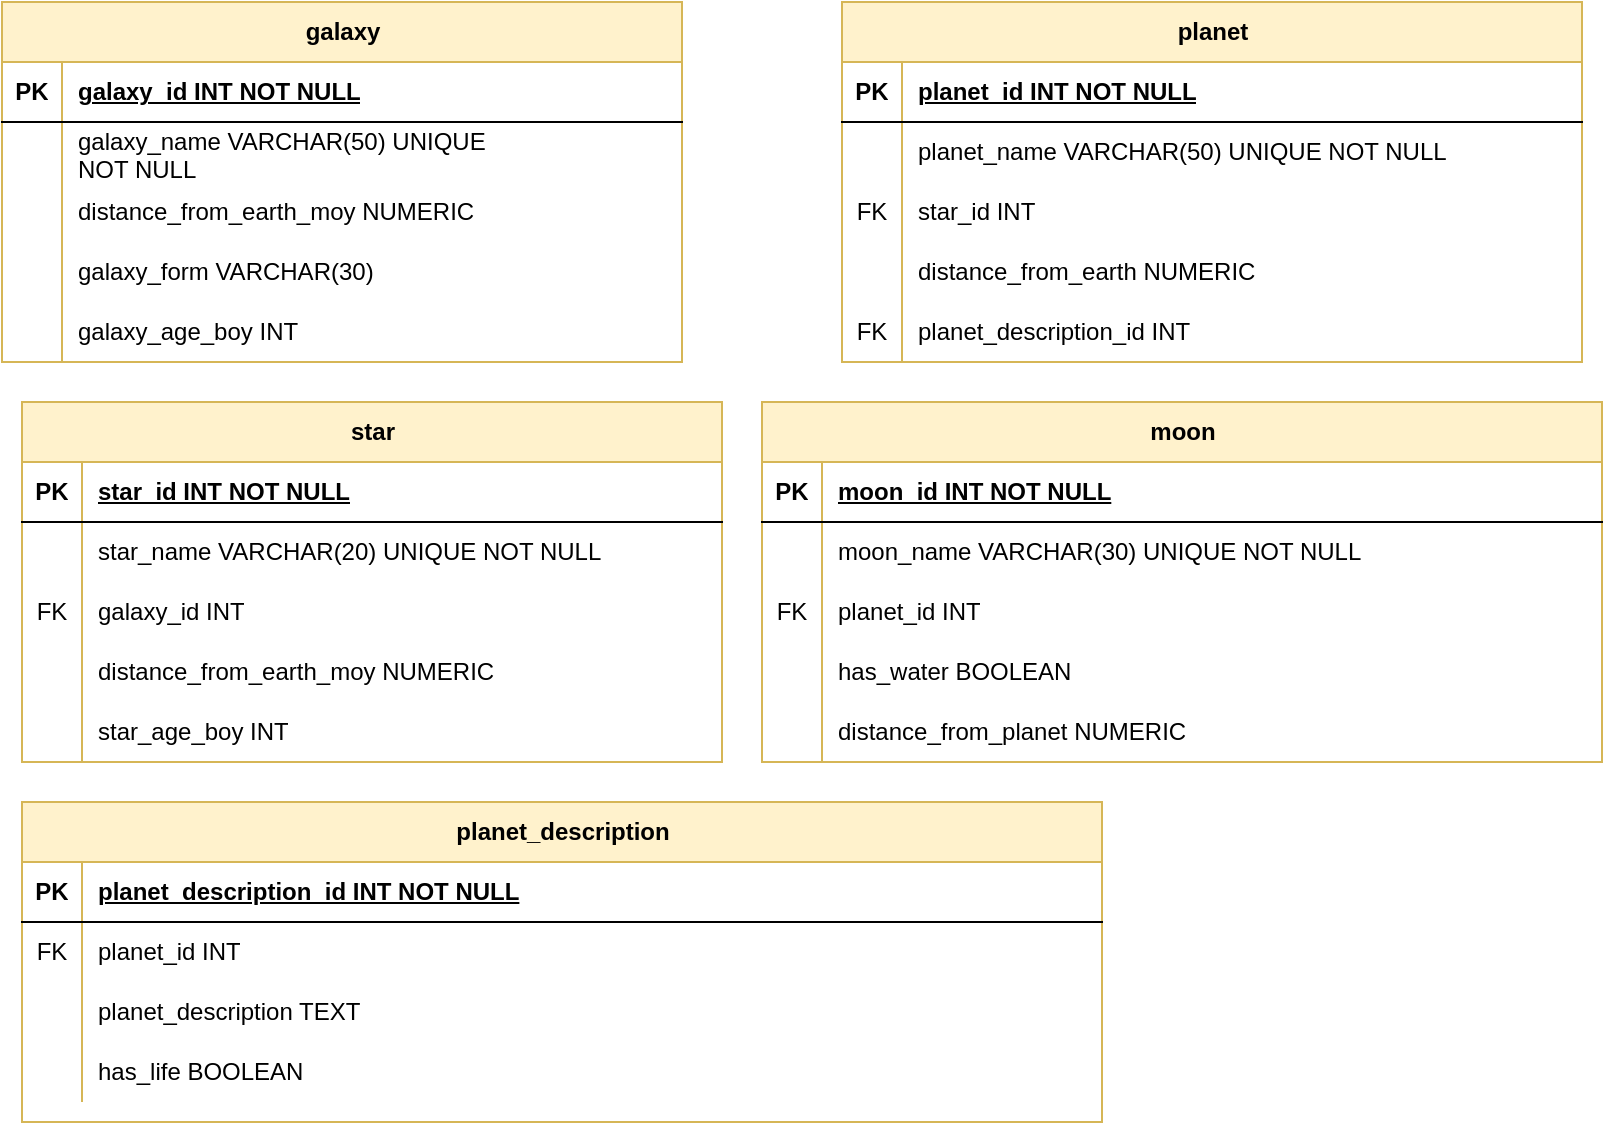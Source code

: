 <mxfile version="21.3.2" type="device">
  <diagram name="celestial-database" id="9f46799a-70d6-7492-0946-bef42562c5a5">
    <mxGraphModel dx="880" dy="1334" grid="1" gridSize="10" guides="1" tooltips="1" connect="1" arrows="1" fold="1" page="1" pageScale="1" pageWidth="1100" pageHeight="850" background="none" math="0" shadow="0">
      <root>
        <mxCell id="0" />
        <mxCell id="1" parent="0" />
        <mxCell id="s3gRFfGM5ZPZPgTHSBtm-1" value="galaxy" style="shape=table;startSize=30;container=1;collapsible=1;childLayout=tableLayout;fixedRows=1;rowLines=0;fontStyle=1;align=center;resizeLast=1;html=1;fillColor=#fff2cc;strokeColor=#d6b656;" parent="1" vertex="1">
          <mxGeometry x="80" y="-400" width="340" height="180" as="geometry" />
        </mxCell>
        <mxCell id="s3gRFfGM5ZPZPgTHSBtm-2" value="" style="shape=tableRow;horizontal=0;startSize=0;swimlaneHead=0;swimlaneBody=0;fillColor=none;collapsible=0;dropTarget=0;points=[[0,0.5],[1,0.5]];portConstraint=eastwest;top=0;left=0;right=0;bottom=1;" parent="s3gRFfGM5ZPZPgTHSBtm-1" vertex="1">
          <mxGeometry y="30" width="340" height="30" as="geometry" />
        </mxCell>
        <mxCell id="s3gRFfGM5ZPZPgTHSBtm-3" value="PK" style="shape=partialRectangle;connectable=0;fillColor=none;top=0;left=0;bottom=0;right=0;fontStyle=1;overflow=hidden;whiteSpace=wrap;html=1;" parent="s3gRFfGM5ZPZPgTHSBtm-2" vertex="1">
          <mxGeometry width="30" height="30" as="geometry">
            <mxRectangle width="30" height="30" as="alternateBounds" />
          </mxGeometry>
        </mxCell>
        <mxCell id="s3gRFfGM5ZPZPgTHSBtm-4" value="galaxy_id INT NOT NULL" style="shape=partialRectangle;connectable=0;fillColor=none;top=0;left=0;bottom=0;right=0;align=left;spacingLeft=6;fontStyle=5;overflow=hidden;whiteSpace=wrap;html=1;" parent="s3gRFfGM5ZPZPgTHSBtm-2" vertex="1">
          <mxGeometry x="30" width="310" height="30" as="geometry">
            <mxRectangle width="310" height="30" as="alternateBounds" />
          </mxGeometry>
        </mxCell>
        <mxCell id="s3gRFfGM5ZPZPgTHSBtm-5" value="" style="shape=tableRow;horizontal=0;startSize=0;swimlaneHead=0;swimlaneBody=0;fillColor=none;collapsible=0;dropTarget=0;points=[[0,0.5],[1,0.5]];portConstraint=eastwest;top=0;left=0;right=0;bottom=0;" parent="s3gRFfGM5ZPZPgTHSBtm-1" vertex="1">
          <mxGeometry y="60" width="340" height="30" as="geometry" />
        </mxCell>
        <mxCell id="s3gRFfGM5ZPZPgTHSBtm-6" value="" style="shape=partialRectangle;connectable=0;fillColor=none;top=0;left=0;bottom=0;right=0;editable=1;overflow=hidden;whiteSpace=wrap;html=1;" parent="s3gRFfGM5ZPZPgTHSBtm-5" vertex="1">
          <mxGeometry width="30" height="30" as="geometry">
            <mxRectangle width="30" height="30" as="alternateBounds" />
          </mxGeometry>
        </mxCell>
        <mxCell id="s3gRFfGM5ZPZPgTHSBtm-7" value="galaxy_name VARCHAR(50) UNIQUE &lt;br&gt;NOT NULL" style="shape=partialRectangle;connectable=0;fillColor=none;top=0;left=0;bottom=0;right=0;align=left;spacingLeft=6;overflow=hidden;whiteSpace=wrap;html=1;" parent="s3gRFfGM5ZPZPgTHSBtm-5" vertex="1">
          <mxGeometry x="30" width="310" height="30" as="geometry">
            <mxRectangle width="310" height="30" as="alternateBounds" />
          </mxGeometry>
        </mxCell>
        <mxCell id="s3gRFfGM5ZPZPgTHSBtm-8" value="" style="shape=tableRow;horizontal=0;startSize=0;swimlaneHead=0;swimlaneBody=0;fillColor=none;collapsible=0;dropTarget=0;points=[[0,0.5],[1,0.5]];portConstraint=eastwest;top=0;left=0;right=0;bottom=0;" parent="s3gRFfGM5ZPZPgTHSBtm-1" vertex="1">
          <mxGeometry y="90" width="340" height="30" as="geometry" />
        </mxCell>
        <mxCell id="s3gRFfGM5ZPZPgTHSBtm-9" value="" style="shape=partialRectangle;connectable=0;fillColor=none;top=0;left=0;bottom=0;right=0;editable=1;overflow=hidden;whiteSpace=wrap;html=1;" parent="s3gRFfGM5ZPZPgTHSBtm-8" vertex="1">
          <mxGeometry width="30" height="30" as="geometry">
            <mxRectangle width="30" height="30" as="alternateBounds" />
          </mxGeometry>
        </mxCell>
        <mxCell id="s3gRFfGM5ZPZPgTHSBtm-10" value="distance_from_earth_moy NUMERIC" style="shape=partialRectangle;connectable=0;fillColor=none;top=0;left=0;bottom=0;right=0;align=left;spacingLeft=6;overflow=hidden;whiteSpace=wrap;html=1;" parent="s3gRFfGM5ZPZPgTHSBtm-8" vertex="1">
          <mxGeometry x="30" width="310" height="30" as="geometry">
            <mxRectangle width="310" height="30" as="alternateBounds" />
          </mxGeometry>
        </mxCell>
        <mxCell id="s3gRFfGM5ZPZPgTHSBtm-11" value="" style="shape=tableRow;horizontal=0;startSize=0;swimlaneHead=0;swimlaneBody=0;fillColor=none;collapsible=0;dropTarget=0;points=[[0,0.5],[1,0.5]];portConstraint=eastwest;top=0;left=0;right=0;bottom=0;" parent="s3gRFfGM5ZPZPgTHSBtm-1" vertex="1">
          <mxGeometry y="120" width="340" height="30" as="geometry" />
        </mxCell>
        <mxCell id="s3gRFfGM5ZPZPgTHSBtm-12" value="" style="shape=partialRectangle;connectable=0;fillColor=none;top=0;left=0;bottom=0;right=0;editable=1;overflow=hidden;whiteSpace=wrap;html=1;" parent="s3gRFfGM5ZPZPgTHSBtm-11" vertex="1">
          <mxGeometry width="30" height="30" as="geometry">
            <mxRectangle width="30" height="30" as="alternateBounds" />
          </mxGeometry>
        </mxCell>
        <mxCell id="s3gRFfGM5ZPZPgTHSBtm-13" value="galaxy_form VARCHAR(30)" style="shape=partialRectangle;connectable=0;fillColor=none;top=0;left=0;bottom=0;right=0;align=left;spacingLeft=6;overflow=hidden;whiteSpace=wrap;html=1;" parent="s3gRFfGM5ZPZPgTHSBtm-11" vertex="1">
          <mxGeometry x="30" width="310" height="30" as="geometry">
            <mxRectangle width="310" height="30" as="alternateBounds" />
          </mxGeometry>
        </mxCell>
        <mxCell id="s3gRFfGM5ZPZPgTHSBtm-163" style="shape=tableRow;horizontal=0;startSize=0;swimlaneHead=0;swimlaneBody=0;fillColor=none;collapsible=0;dropTarget=0;points=[[0,0.5],[1,0.5]];portConstraint=eastwest;top=0;left=0;right=0;bottom=0;" parent="s3gRFfGM5ZPZPgTHSBtm-1" vertex="1">
          <mxGeometry y="150" width="340" height="30" as="geometry" />
        </mxCell>
        <mxCell id="s3gRFfGM5ZPZPgTHSBtm-164" style="shape=partialRectangle;connectable=0;fillColor=none;top=0;left=0;bottom=0;right=0;editable=1;overflow=hidden;whiteSpace=wrap;html=1;" parent="s3gRFfGM5ZPZPgTHSBtm-163" vertex="1">
          <mxGeometry width="30" height="30" as="geometry">
            <mxRectangle width="30" height="30" as="alternateBounds" />
          </mxGeometry>
        </mxCell>
        <mxCell id="s3gRFfGM5ZPZPgTHSBtm-165" value="galaxy_age_boy INT" style="shape=partialRectangle;connectable=0;fillColor=none;top=0;left=0;bottom=0;right=0;align=left;spacingLeft=6;overflow=hidden;whiteSpace=wrap;html=1;" parent="s3gRFfGM5ZPZPgTHSBtm-163" vertex="1">
          <mxGeometry x="30" width="310" height="30" as="geometry">
            <mxRectangle width="310" height="30" as="alternateBounds" />
          </mxGeometry>
        </mxCell>
        <mxCell id="s3gRFfGM5ZPZPgTHSBtm-27" value="star" style="shape=table;startSize=30;container=1;collapsible=1;childLayout=tableLayout;fixedRows=1;rowLines=0;fontStyle=1;align=center;resizeLast=1;html=1;fillColor=#fff2cc;strokeColor=#d6b656;" parent="1" vertex="1">
          <mxGeometry x="90" y="-200" width="350" height="180" as="geometry" />
        </mxCell>
        <mxCell id="s3gRFfGM5ZPZPgTHSBtm-28" value="" style="shape=tableRow;horizontal=0;startSize=0;swimlaneHead=0;swimlaneBody=0;fillColor=none;collapsible=0;dropTarget=0;points=[[0,0.5],[1,0.5]];portConstraint=eastwest;top=0;left=0;right=0;bottom=1;" parent="s3gRFfGM5ZPZPgTHSBtm-27" vertex="1">
          <mxGeometry y="30" width="350" height="30" as="geometry" />
        </mxCell>
        <mxCell id="s3gRFfGM5ZPZPgTHSBtm-29" value="PK" style="shape=partialRectangle;connectable=0;fillColor=none;top=0;left=0;bottom=0;right=0;fontStyle=1;overflow=hidden;whiteSpace=wrap;html=1;" parent="s3gRFfGM5ZPZPgTHSBtm-28" vertex="1">
          <mxGeometry width="30" height="30" as="geometry">
            <mxRectangle width="30" height="30" as="alternateBounds" />
          </mxGeometry>
        </mxCell>
        <mxCell id="s3gRFfGM5ZPZPgTHSBtm-30" value="star_id INT NOT NULL" style="shape=partialRectangle;connectable=0;fillColor=none;top=0;left=0;bottom=0;right=0;align=left;spacingLeft=6;fontStyle=5;overflow=hidden;whiteSpace=wrap;html=1;" parent="s3gRFfGM5ZPZPgTHSBtm-28" vertex="1">
          <mxGeometry x="30" width="320" height="30" as="geometry">
            <mxRectangle width="320" height="30" as="alternateBounds" />
          </mxGeometry>
        </mxCell>
        <mxCell id="s3gRFfGM5ZPZPgTHSBtm-31" value="" style="shape=tableRow;horizontal=0;startSize=0;swimlaneHead=0;swimlaneBody=0;fillColor=none;collapsible=0;dropTarget=0;points=[[0,0.5],[1,0.5]];portConstraint=eastwest;top=0;left=0;right=0;bottom=0;" parent="s3gRFfGM5ZPZPgTHSBtm-27" vertex="1">
          <mxGeometry y="60" width="350" height="30" as="geometry" />
        </mxCell>
        <mxCell id="s3gRFfGM5ZPZPgTHSBtm-32" value="" style="shape=partialRectangle;connectable=0;fillColor=none;top=0;left=0;bottom=0;right=0;editable=1;overflow=hidden;whiteSpace=wrap;html=1;" parent="s3gRFfGM5ZPZPgTHSBtm-31" vertex="1">
          <mxGeometry width="30" height="30" as="geometry">
            <mxRectangle width="30" height="30" as="alternateBounds" />
          </mxGeometry>
        </mxCell>
        <mxCell id="s3gRFfGM5ZPZPgTHSBtm-33" value="star_name VARCHAR(20) UNIQUE NOT NULL" style="shape=partialRectangle;connectable=0;fillColor=none;top=0;left=0;bottom=0;right=0;align=left;spacingLeft=6;overflow=hidden;whiteSpace=wrap;html=1;" parent="s3gRFfGM5ZPZPgTHSBtm-31" vertex="1">
          <mxGeometry x="30" width="320" height="30" as="geometry">
            <mxRectangle width="320" height="30" as="alternateBounds" />
          </mxGeometry>
        </mxCell>
        <mxCell id="s3gRFfGM5ZPZPgTHSBtm-34" value="" style="shape=tableRow;horizontal=0;startSize=0;swimlaneHead=0;swimlaneBody=0;fillColor=none;collapsible=0;dropTarget=0;points=[[0,0.5],[1,0.5]];portConstraint=eastwest;top=0;left=0;right=0;bottom=0;" parent="s3gRFfGM5ZPZPgTHSBtm-27" vertex="1">
          <mxGeometry y="90" width="350" height="30" as="geometry" />
        </mxCell>
        <mxCell id="s3gRFfGM5ZPZPgTHSBtm-35" value="FK" style="shape=partialRectangle;connectable=0;fillColor=none;top=0;left=0;bottom=0;right=0;editable=1;overflow=hidden;whiteSpace=wrap;html=1;" parent="s3gRFfGM5ZPZPgTHSBtm-34" vertex="1">
          <mxGeometry width="30" height="30" as="geometry">
            <mxRectangle width="30" height="30" as="alternateBounds" />
          </mxGeometry>
        </mxCell>
        <mxCell id="s3gRFfGM5ZPZPgTHSBtm-36" value="galaxy_id INT" style="shape=partialRectangle;connectable=0;fillColor=none;top=0;left=0;bottom=0;right=0;align=left;spacingLeft=6;overflow=hidden;whiteSpace=wrap;html=1;" parent="s3gRFfGM5ZPZPgTHSBtm-34" vertex="1">
          <mxGeometry x="30" width="320" height="30" as="geometry">
            <mxRectangle width="320" height="30" as="alternateBounds" />
          </mxGeometry>
        </mxCell>
        <mxCell id="HtaZZU52XqM1mdTIKCis-1" style="shape=tableRow;horizontal=0;startSize=0;swimlaneHead=0;swimlaneBody=0;fillColor=none;collapsible=0;dropTarget=0;points=[[0,0.5],[1,0.5]];portConstraint=eastwest;top=0;left=0;right=0;bottom=0;" parent="s3gRFfGM5ZPZPgTHSBtm-27" vertex="1">
          <mxGeometry y="120" width="350" height="30" as="geometry" />
        </mxCell>
        <mxCell id="HtaZZU52XqM1mdTIKCis-2" style="shape=partialRectangle;connectable=0;fillColor=none;top=0;left=0;bottom=0;right=0;editable=1;overflow=hidden;whiteSpace=wrap;html=1;" parent="HtaZZU52XqM1mdTIKCis-1" vertex="1">
          <mxGeometry width="30" height="30" as="geometry">
            <mxRectangle width="30" height="30" as="alternateBounds" />
          </mxGeometry>
        </mxCell>
        <mxCell id="HtaZZU52XqM1mdTIKCis-3" value="distance_from_earth_moy NUMERIC" style="shape=partialRectangle;connectable=0;fillColor=none;top=0;left=0;bottom=0;right=0;align=left;spacingLeft=6;overflow=hidden;whiteSpace=wrap;html=1;" parent="HtaZZU52XqM1mdTIKCis-1" vertex="1">
          <mxGeometry x="30" width="320" height="30" as="geometry">
            <mxRectangle width="320" height="30" as="alternateBounds" />
          </mxGeometry>
        </mxCell>
        <mxCell id="s3gRFfGM5ZPZPgTHSBtm-37" value="" style="shape=tableRow;horizontal=0;startSize=0;swimlaneHead=0;swimlaneBody=0;fillColor=none;collapsible=0;dropTarget=0;points=[[0,0.5],[1,0.5]];portConstraint=eastwest;top=0;left=0;right=0;bottom=0;" parent="s3gRFfGM5ZPZPgTHSBtm-27" vertex="1">
          <mxGeometry y="150" width="350" height="30" as="geometry" />
        </mxCell>
        <mxCell id="s3gRFfGM5ZPZPgTHSBtm-38" value="" style="shape=partialRectangle;connectable=0;fillColor=none;top=0;left=0;bottom=0;right=0;editable=1;overflow=hidden;whiteSpace=wrap;html=1;" parent="s3gRFfGM5ZPZPgTHSBtm-37" vertex="1">
          <mxGeometry width="30" height="30" as="geometry">
            <mxRectangle width="30" height="30" as="alternateBounds" />
          </mxGeometry>
        </mxCell>
        <mxCell id="s3gRFfGM5ZPZPgTHSBtm-39" value="star_age_boy INT" style="shape=partialRectangle;connectable=0;fillColor=none;top=0;left=0;bottom=0;right=0;align=left;spacingLeft=6;overflow=hidden;whiteSpace=wrap;html=1;" parent="s3gRFfGM5ZPZPgTHSBtm-37" vertex="1">
          <mxGeometry x="30" width="320" height="30" as="geometry">
            <mxRectangle width="320" height="30" as="alternateBounds" />
          </mxGeometry>
        </mxCell>
        <mxCell id="s3gRFfGM5ZPZPgTHSBtm-40" value="planet" style="shape=table;startSize=30;container=1;collapsible=1;childLayout=tableLayout;fixedRows=1;rowLines=0;fontStyle=1;align=center;resizeLast=1;html=1;fillColor=#fff2cc;strokeColor=#d6b656;" parent="1" vertex="1">
          <mxGeometry x="500" y="-400" width="370" height="180" as="geometry" />
        </mxCell>
        <mxCell id="s3gRFfGM5ZPZPgTHSBtm-41" value="" style="shape=tableRow;horizontal=0;startSize=0;swimlaneHead=0;swimlaneBody=0;fillColor=none;collapsible=0;dropTarget=0;points=[[0,0.5],[1,0.5]];portConstraint=eastwest;top=0;left=0;right=0;bottom=1;" parent="s3gRFfGM5ZPZPgTHSBtm-40" vertex="1">
          <mxGeometry y="30" width="370" height="30" as="geometry" />
        </mxCell>
        <mxCell id="s3gRFfGM5ZPZPgTHSBtm-42" value="PK" style="shape=partialRectangle;connectable=0;fillColor=none;top=0;left=0;bottom=0;right=0;fontStyle=1;overflow=hidden;whiteSpace=wrap;html=1;" parent="s3gRFfGM5ZPZPgTHSBtm-41" vertex="1">
          <mxGeometry width="30" height="30" as="geometry">
            <mxRectangle width="30" height="30" as="alternateBounds" />
          </mxGeometry>
        </mxCell>
        <mxCell id="s3gRFfGM5ZPZPgTHSBtm-43" value="planet_id INT NOT NULL" style="shape=partialRectangle;connectable=0;fillColor=none;top=0;left=0;bottom=0;right=0;align=left;spacingLeft=6;fontStyle=5;overflow=hidden;whiteSpace=wrap;html=1;" parent="s3gRFfGM5ZPZPgTHSBtm-41" vertex="1">
          <mxGeometry x="30" width="340" height="30" as="geometry">
            <mxRectangle width="340" height="30" as="alternateBounds" />
          </mxGeometry>
        </mxCell>
        <mxCell id="s3gRFfGM5ZPZPgTHSBtm-44" value="" style="shape=tableRow;horizontal=0;startSize=0;swimlaneHead=0;swimlaneBody=0;fillColor=none;collapsible=0;dropTarget=0;points=[[0,0.5],[1,0.5]];portConstraint=eastwest;top=0;left=0;right=0;bottom=0;" parent="s3gRFfGM5ZPZPgTHSBtm-40" vertex="1">
          <mxGeometry y="60" width="370" height="30" as="geometry" />
        </mxCell>
        <mxCell id="s3gRFfGM5ZPZPgTHSBtm-45" value="" style="shape=partialRectangle;connectable=0;fillColor=none;top=0;left=0;bottom=0;right=0;editable=1;overflow=hidden;whiteSpace=wrap;html=1;" parent="s3gRFfGM5ZPZPgTHSBtm-44" vertex="1">
          <mxGeometry width="30" height="30" as="geometry">
            <mxRectangle width="30" height="30" as="alternateBounds" />
          </mxGeometry>
        </mxCell>
        <mxCell id="s3gRFfGM5ZPZPgTHSBtm-46" value="planet_name VARCHAR(50) UNIQUE NOT NULL" style="shape=partialRectangle;connectable=0;fillColor=none;top=0;left=0;bottom=0;right=0;align=left;spacingLeft=6;overflow=hidden;whiteSpace=wrap;html=1;" parent="s3gRFfGM5ZPZPgTHSBtm-44" vertex="1">
          <mxGeometry x="30" width="340" height="30" as="geometry">
            <mxRectangle width="340" height="30" as="alternateBounds" />
          </mxGeometry>
        </mxCell>
        <mxCell id="s3gRFfGM5ZPZPgTHSBtm-47" value="" style="shape=tableRow;horizontal=0;startSize=0;swimlaneHead=0;swimlaneBody=0;fillColor=none;collapsible=0;dropTarget=0;points=[[0,0.5],[1,0.5]];portConstraint=eastwest;top=0;left=0;right=0;bottom=0;" parent="s3gRFfGM5ZPZPgTHSBtm-40" vertex="1">
          <mxGeometry y="90" width="370" height="30" as="geometry" />
        </mxCell>
        <mxCell id="s3gRFfGM5ZPZPgTHSBtm-48" value="FK" style="shape=partialRectangle;connectable=0;fillColor=none;top=0;left=0;bottom=0;right=0;editable=1;overflow=hidden;whiteSpace=wrap;html=1;" parent="s3gRFfGM5ZPZPgTHSBtm-47" vertex="1">
          <mxGeometry width="30" height="30" as="geometry">
            <mxRectangle width="30" height="30" as="alternateBounds" />
          </mxGeometry>
        </mxCell>
        <mxCell id="s3gRFfGM5ZPZPgTHSBtm-49" value="star_id INT" style="shape=partialRectangle;connectable=0;fillColor=none;top=0;left=0;bottom=0;right=0;align=left;spacingLeft=6;overflow=hidden;whiteSpace=wrap;html=1;" parent="s3gRFfGM5ZPZPgTHSBtm-47" vertex="1">
          <mxGeometry x="30" width="340" height="30" as="geometry">
            <mxRectangle width="340" height="30" as="alternateBounds" />
          </mxGeometry>
        </mxCell>
        <mxCell id="HtaZZU52XqM1mdTIKCis-4" style="shape=tableRow;horizontal=0;startSize=0;swimlaneHead=0;swimlaneBody=0;fillColor=none;collapsible=0;dropTarget=0;points=[[0,0.5],[1,0.5]];portConstraint=eastwest;top=0;left=0;right=0;bottom=0;" parent="s3gRFfGM5ZPZPgTHSBtm-40" vertex="1">
          <mxGeometry y="120" width="370" height="30" as="geometry" />
        </mxCell>
        <mxCell id="HtaZZU52XqM1mdTIKCis-5" style="shape=partialRectangle;connectable=0;fillColor=none;top=0;left=0;bottom=0;right=0;editable=1;overflow=hidden;whiteSpace=wrap;html=1;" parent="HtaZZU52XqM1mdTIKCis-4" vertex="1">
          <mxGeometry width="30" height="30" as="geometry">
            <mxRectangle width="30" height="30" as="alternateBounds" />
          </mxGeometry>
        </mxCell>
        <mxCell id="HtaZZU52XqM1mdTIKCis-6" value="distance_from_earth NUMERIC" style="shape=partialRectangle;connectable=0;fillColor=none;top=0;left=0;bottom=0;right=0;align=left;spacingLeft=6;overflow=hidden;whiteSpace=wrap;html=1;" parent="HtaZZU52XqM1mdTIKCis-4" vertex="1">
          <mxGeometry x="30" width="340" height="30" as="geometry">
            <mxRectangle width="340" height="30" as="alternateBounds" />
          </mxGeometry>
        </mxCell>
        <mxCell id="s3gRFfGM5ZPZPgTHSBtm-50" value="" style="shape=tableRow;horizontal=0;startSize=0;swimlaneHead=0;swimlaneBody=0;fillColor=none;collapsible=0;dropTarget=0;points=[[0,0.5],[1,0.5]];portConstraint=eastwest;top=0;left=0;right=0;bottom=0;" parent="s3gRFfGM5ZPZPgTHSBtm-40" vertex="1">
          <mxGeometry y="150" width="370" height="30" as="geometry" />
        </mxCell>
        <mxCell id="s3gRFfGM5ZPZPgTHSBtm-51" value="FK" style="shape=partialRectangle;connectable=0;fillColor=none;top=0;left=0;bottom=0;right=0;editable=1;overflow=hidden;whiteSpace=wrap;html=1;" parent="s3gRFfGM5ZPZPgTHSBtm-50" vertex="1">
          <mxGeometry width="30" height="30" as="geometry">
            <mxRectangle width="30" height="30" as="alternateBounds" />
          </mxGeometry>
        </mxCell>
        <mxCell id="s3gRFfGM5ZPZPgTHSBtm-52" value="planet_description_id INT" style="shape=partialRectangle;connectable=0;fillColor=none;top=0;left=0;bottom=0;right=0;align=left;spacingLeft=6;overflow=hidden;whiteSpace=wrap;html=1;" parent="s3gRFfGM5ZPZPgTHSBtm-50" vertex="1">
          <mxGeometry x="30" width="340" height="30" as="geometry">
            <mxRectangle width="340" height="30" as="alternateBounds" />
          </mxGeometry>
        </mxCell>
        <mxCell id="s3gRFfGM5ZPZPgTHSBtm-53" value="moon" style="shape=table;startSize=30;container=1;collapsible=1;childLayout=tableLayout;fixedRows=1;rowLines=0;fontStyle=1;align=center;resizeLast=1;html=1;fillColor=#fff2cc;strokeColor=#d6b656;" parent="1" vertex="1">
          <mxGeometry x="460" y="-200" width="420" height="180" as="geometry" />
        </mxCell>
        <mxCell id="s3gRFfGM5ZPZPgTHSBtm-54" value="" style="shape=tableRow;horizontal=0;startSize=0;swimlaneHead=0;swimlaneBody=0;fillColor=none;collapsible=0;dropTarget=0;points=[[0,0.5],[1,0.5]];portConstraint=eastwest;top=0;left=0;right=0;bottom=1;" parent="s3gRFfGM5ZPZPgTHSBtm-53" vertex="1">
          <mxGeometry y="30" width="420" height="30" as="geometry" />
        </mxCell>
        <mxCell id="s3gRFfGM5ZPZPgTHSBtm-55" value="PK" style="shape=partialRectangle;connectable=0;fillColor=none;top=0;left=0;bottom=0;right=0;fontStyle=1;overflow=hidden;whiteSpace=wrap;html=1;" parent="s3gRFfGM5ZPZPgTHSBtm-54" vertex="1">
          <mxGeometry width="30" height="30" as="geometry">
            <mxRectangle width="30" height="30" as="alternateBounds" />
          </mxGeometry>
        </mxCell>
        <mxCell id="s3gRFfGM5ZPZPgTHSBtm-56" value="moon_id INT NOT NULL" style="shape=partialRectangle;connectable=0;fillColor=none;top=0;left=0;bottom=0;right=0;align=left;spacingLeft=6;fontStyle=5;overflow=hidden;whiteSpace=wrap;html=1;" parent="s3gRFfGM5ZPZPgTHSBtm-54" vertex="1">
          <mxGeometry x="30" width="390" height="30" as="geometry">
            <mxRectangle width="390" height="30" as="alternateBounds" />
          </mxGeometry>
        </mxCell>
        <mxCell id="s3gRFfGM5ZPZPgTHSBtm-57" value="" style="shape=tableRow;horizontal=0;startSize=0;swimlaneHead=0;swimlaneBody=0;fillColor=none;collapsible=0;dropTarget=0;points=[[0,0.5],[1,0.5]];portConstraint=eastwest;top=0;left=0;right=0;bottom=0;" parent="s3gRFfGM5ZPZPgTHSBtm-53" vertex="1">
          <mxGeometry y="60" width="420" height="30" as="geometry" />
        </mxCell>
        <mxCell id="s3gRFfGM5ZPZPgTHSBtm-58" value="" style="shape=partialRectangle;connectable=0;fillColor=none;top=0;left=0;bottom=0;right=0;editable=1;overflow=hidden;whiteSpace=wrap;html=1;" parent="s3gRFfGM5ZPZPgTHSBtm-57" vertex="1">
          <mxGeometry width="30" height="30" as="geometry">
            <mxRectangle width="30" height="30" as="alternateBounds" />
          </mxGeometry>
        </mxCell>
        <mxCell id="s3gRFfGM5ZPZPgTHSBtm-59" value="moon_name VARCHAR(30) UNIQUE NOT NULL" style="shape=partialRectangle;connectable=0;fillColor=none;top=0;left=0;bottom=0;right=0;align=left;spacingLeft=6;overflow=hidden;whiteSpace=wrap;html=1;" parent="s3gRFfGM5ZPZPgTHSBtm-57" vertex="1">
          <mxGeometry x="30" width="390" height="30" as="geometry">
            <mxRectangle width="390" height="30" as="alternateBounds" />
          </mxGeometry>
        </mxCell>
        <mxCell id="s3gRFfGM5ZPZPgTHSBtm-60" value="" style="shape=tableRow;horizontal=0;startSize=0;swimlaneHead=0;swimlaneBody=0;fillColor=none;collapsible=0;dropTarget=0;points=[[0,0.5],[1,0.5]];portConstraint=eastwest;top=0;left=0;right=0;bottom=0;" parent="s3gRFfGM5ZPZPgTHSBtm-53" vertex="1">
          <mxGeometry y="90" width="420" height="30" as="geometry" />
        </mxCell>
        <mxCell id="s3gRFfGM5ZPZPgTHSBtm-61" value="FK" style="shape=partialRectangle;connectable=0;fillColor=none;top=0;left=0;bottom=0;right=0;editable=1;overflow=hidden;whiteSpace=wrap;html=1;" parent="s3gRFfGM5ZPZPgTHSBtm-60" vertex="1">
          <mxGeometry width="30" height="30" as="geometry">
            <mxRectangle width="30" height="30" as="alternateBounds" />
          </mxGeometry>
        </mxCell>
        <mxCell id="s3gRFfGM5ZPZPgTHSBtm-62" value="planet_id INT" style="shape=partialRectangle;connectable=0;fillColor=none;top=0;left=0;bottom=0;right=0;align=left;spacingLeft=6;overflow=hidden;whiteSpace=wrap;html=1;" parent="s3gRFfGM5ZPZPgTHSBtm-60" vertex="1">
          <mxGeometry x="30" width="390" height="30" as="geometry">
            <mxRectangle width="390" height="30" as="alternateBounds" />
          </mxGeometry>
        </mxCell>
        <mxCell id="HtaZZU52XqM1mdTIKCis-10" style="shape=tableRow;horizontal=0;startSize=0;swimlaneHead=0;swimlaneBody=0;fillColor=none;collapsible=0;dropTarget=0;points=[[0,0.5],[1,0.5]];portConstraint=eastwest;top=0;left=0;right=0;bottom=0;" parent="s3gRFfGM5ZPZPgTHSBtm-53" vertex="1">
          <mxGeometry y="120" width="420" height="30" as="geometry" />
        </mxCell>
        <mxCell id="HtaZZU52XqM1mdTIKCis-11" style="shape=partialRectangle;connectable=0;fillColor=none;top=0;left=0;bottom=0;right=0;editable=1;overflow=hidden;whiteSpace=wrap;html=1;" parent="HtaZZU52XqM1mdTIKCis-10" vertex="1">
          <mxGeometry width="30" height="30" as="geometry">
            <mxRectangle width="30" height="30" as="alternateBounds" />
          </mxGeometry>
        </mxCell>
        <mxCell id="HtaZZU52XqM1mdTIKCis-12" value="has_water BOOLEAN" style="shape=partialRectangle;connectable=0;fillColor=none;top=0;left=0;bottom=0;right=0;align=left;spacingLeft=6;overflow=hidden;whiteSpace=wrap;html=1;" parent="HtaZZU52XqM1mdTIKCis-10" vertex="1">
          <mxGeometry x="30" width="390" height="30" as="geometry">
            <mxRectangle width="390" height="30" as="alternateBounds" />
          </mxGeometry>
        </mxCell>
        <mxCell id="s3gRFfGM5ZPZPgTHSBtm-63" value="" style="shape=tableRow;horizontal=0;startSize=0;swimlaneHead=0;swimlaneBody=0;fillColor=none;collapsible=0;dropTarget=0;points=[[0,0.5],[1,0.5]];portConstraint=eastwest;top=0;left=0;right=0;bottom=0;" parent="s3gRFfGM5ZPZPgTHSBtm-53" vertex="1">
          <mxGeometry y="150" width="420" height="30" as="geometry" />
        </mxCell>
        <mxCell id="s3gRFfGM5ZPZPgTHSBtm-64" value="" style="shape=partialRectangle;connectable=0;fillColor=none;top=0;left=0;bottom=0;right=0;editable=1;overflow=hidden;whiteSpace=wrap;html=1;" parent="s3gRFfGM5ZPZPgTHSBtm-63" vertex="1">
          <mxGeometry width="30" height="30" as="geometry">
            <mxRectangle width="30" height="30" as="alternateBounds" />
          </mxGeometry>
        </mxCell>
        <mxCell id="s3gRFfGM5ZPZPgTHSBtm-65" value="distance_from_planet NUMERIC" style="shape=partialRectangle;connectable=0;fillColor=none;top=0;left=0;bottom=0;right=0;align=left;spacingLeft=6;overflow=hidden;whiteSpace=wrap;html=1;" parent="s3gRFfGM5ZPZPgTHSBtm-63" vertex="1">
          <mxGeometry x="30" width="390" height="30" as="geometry">
            <mxRectangle width="390" height="30" as="alternateBounds" />
          </mxGeometry>
        </mxCell>
        <mxCell id="s3gRFfGM5ZPZPgTHSBtm-66" value="planet_description" style="shape=table;startSize=30;container=1;collapsible=1;childLayout=tableLayout;fixedRows=1;rowLines=0;fontStyle=1;align=center;resizeLast=1;html=1;fillColor=#fff2cc;strokeColor=#d6b656;" parent="1" vertex="1">
          <mxGeometry x="90" width="540" height="160" as="geometry" />
        </mxCell>
        <mxCell id="s3gRFfGM5ZPZPgTHSBtm-67" value="" style="shape=tableRow;horizontal=0;startSize=0;swimlaneHead=0;swimlaneBody=0;fillColor=none;collapsible=0;dropTarget=0;points=[[0,0.5],[1,0.5]];portConstraint=eastwest;top=0;left=0;right=0;bottom=1;" parent="s3gRFfGM5ZPZPgTHSBtm-66" vertex="1">
          <mxGeometry y="30" width="540" height="30" as="geometry" />
        </mxCell>
        <mxCell id="s3gRFfGM5ZPZPgTHSBtm-68" value="PK" style="shape=partialRectangle;connectable=0;fillColor=none;top=0;left=0;bottom=0;right=0;fontStyle=1;overflow=hidden;whiteSpace=wrap;html=1;" parent="s3gRFfGM5ZPZPgTHSBtm-67" vertex="1">
          <mxGeometry width="30" height="30" as="geometry">
            <mxRectangle width="30" height="30" as="alternateBounds" />
          </mxGeometry>
        </mxCell>
        <mxCell id="s3gRFfGM5ZPZPgTHSBtm-69" value="planet_description_id INT NOT NULL" style="shape=partialRectangle;connectable=0;fillColor=none;top=0;left=0;bottom=0;right=0;align=left;spacingLeft=6;fontStyle=5;overflow=hidden;whiteSpace=wrap;html=1;" parent="s3gRFfGM5ZPZPgTHSBtm-67" vertex="1">
          <mxGeometry x="30" width="510" height="30" as="geometry">
            <mxRectangle width="510" height="30" as="alternateBounds" />
          </mxGeometry>
        </mxCell>
        <mxCell id="s3gRFfGM5ZPZPgTHSBtm-70" value="" style="shape=tableRow;horizontal=0;startSize=0;swimlaneHead=0;swimlaneBody=0;fillColor=none;collapsible=0;dropTarget=0;points=[[0,0.5],[1,0.5]];portConstraint=eastwest;top=0;left=0;right=0;bottom=0;" parent="s3gRFfGM5ZPZPgTHSBtm-66" vertex="1">
          <mxGeometry y="60" width="540" height="30" as="geometry" />
        </mxCell>
        <mxCell id="s3gRFfGM5ZPZPgTHSBtm-71" value="FK" style="shape=partialRectangle;connectable=0;fillColor=none;top=0;left=0;bottom=0;right=0;editable=1;overflow=hidden;whiteSpace=wrap;html=1;" parent="s3gRFfGM5ZPZPgTHSBtm-70" vertex="1">
          <mxGeometry width="30" height="30" as="geometry">
            <mxRectangle width="30" height="30" as="alternateBounds" />
          </mxGeometry>
        </mxCell>
        <mxCell id="s3gRFfGM5ZPZPgTHSBtm-72" value="planet_id INT" style="shape=partialRectangle;connectable=0;fillColor=none;top=0;left=0;bottom=0;right=0;align=left;spacingLeft=6;overflow=hidden;whiteSpace=wrap;html=1;" parent="s3gRFfGM5ZPZPgTHSBtm-70" vertex="1">
          <mxGeometry x="30" width="510" height="30" as="geometry">
            <mxRectangle width="510" height="30" as="alternateBounds" />
          </mxGeometry>
        </mxCell>
        <mxCell id="s3gRFfGM5ZPZPgTHSBtm-73" value="" style="shape=tableRow;horizontal=0;startSize=0;swimlaneHead=0;swimlaneBody=0;fillColor=none;collapsible=0;dropTarget=0;points=[[0,0.5],[1,0.5]];portConstraint=eastwest;top=0;left=0;right=0;bottom=0;" parent="s3gRFfGM5ZPZPgTHSBtm-66" vertex="1">
          <mxGeometry y="90" width="540" height="30" as="geometry" />
        </mxCell>
        <mxCell id="s3gRFfGM5ZPZPgTHSBtm-74" value="" style="shape=partialRectangle;connectable=0;fillColor=none;top=0;left=0;bottom=0;right=0;editable=1;overflow=hidden;whiteSpace=wrap;html=1;" parent="s3gRFfGM5ZPZPgTHSBtm-73" vertex="1">
          <mxGeometry width="30" height="30" as="geometry">
            <mxRectangle width="30" height="30" as="alternateBounds" />
          </mxGeometry>
        </mxCell>
        <mxCell id="s3gRFfGM5ZPZPgTHSBtm-75" value="planet_description TEXT" style="shape=partialRectangle;connectable=0;fillColor=none;top=0;left=0;bottom=0;right=0;align=left;spacingLeft=6;overflow=hidden;whiteSpace=wrap;html=1;" parent="s3gRFfGM5ZPZPgTHSBtm-73" vertex="1">
          <mxGeometry x="30" width="510" height="30" as="geometry">
            <mxRectangle width="510" height="30" as="alternateBounds" />
          </mxGeometry>
        </mxCell>
        <mxCell id="s3gRFfGM5ZPZPgTHSBtm-76" value="" style="shape=tableRow;horizontal=0;startSize=0;swimlaneHead=0;swimlaneBody=0;fillColor=none;collapsible=0;dropTarget=0;points=[[0,0.5],[1,0.5]];portConstraint=eastwest;top=0;left=0;right=0;bottom=0;" parent="s3gRFfGM5ZPZPgTHSBtm-66" vertex="1">
          <mxGeometry y="120" width="540" height="30" as="geometry" />
        </mxCell>
        <mxCell id="s3gRFfGM5ZPZPgTHSBtm-77" value="" style="shape=partialRectangle;connectable=0;fillColor=none;top=0;left=0;bottom=0;right=0;editable=1;overflow=hidden;whiteSpace=wrap;html=1;" parent="s3gRFfGM5ZPZPgTHSBtm-76" vertex="1">
          <mxGeometry width="30" height="30" as="geometry">
            <mxRectangle width="30" height="30" as="alternateBounds" />
          </mxGeometry>
        </mxCell>
        <mxCell id="s3gRFfGM5ZPZPgTHSBtm-78" value="has_life BOOLEAN" style="shape=partialRectangle;connectable=0;fillColor=none;top=0;left=0;bottom=0;right=0;align=left;spacingLeft=6;overflow=hidden;whiteSpace=wrap;html=1;" parent="s3gRFfGM5ZPZPgTHSBtm-76" vertex="1">
          <mxGeometry x="30" width="510" height="30" as="geometry">
            <mxRectangle width="510" height="30" as="alternateBounds" />
          </mxGeometry>
        </mxCell>
      </root>
    </mxGraphModel>
  </diagram>
</mxfile>
